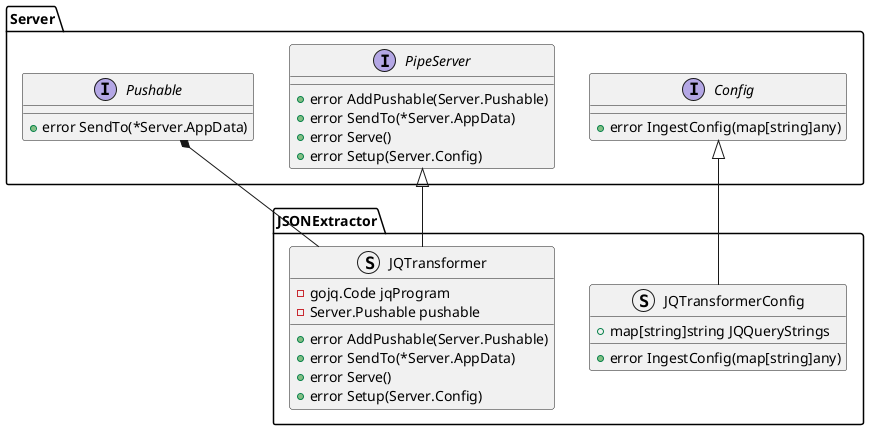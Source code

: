 @startuml
interface Server.Config {
    +error IngestConfig(map[string]any)
}
interface Server.PipeServer {
    +error AddPushable(Server.Pushable)
    +error SendTo(*Server.AppData)
    +error Serve()
    +error Setup(Server.Config)
}
interface Server.Pushable {
    +error SendTo(*Server.AppData)
}

namespace JSONExtractor {
    struct JQTransformerConfig {
        +map[string]string JQQueryStrings
        +error IngestConfig(map[string]any)
    }
    struct JQTransformer {
        -gojq.Code jqProgram
        -Server.Pushable pushable
        +error AddPushable(Server.Pushable)
        +error SendTo(*Server.AppData)
        +error Serve()
        +error Setup(Server.Config)
    }
}

Server.PipeServer <|-- JSONExtractor.JQTransformer
Server.Pushable *-- JSONExtractor.JQTransformer
Server.Config <|-- JSONExtractor.JQTransformerConfig
@enduml